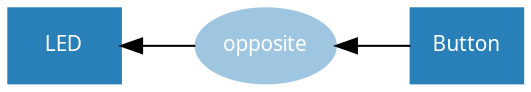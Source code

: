 /* vim: set et sw=4 sts=4: */

digraph {
    graph [rankdir=RL];
    edge [arrowhead=normal, style=solid];

    /* Devices */
    node [shape=rect, style=filled, color="#2980b9", fontname=Sans, fontcolor="#ffffff", fontsize=10];

    LED
    Button

    /* functions */
    node [shape=oval, style=filled, color="#9ec6e0", fontcolor="#ffffff"];

    opposite

    Button -> opposite -> LED;
}
